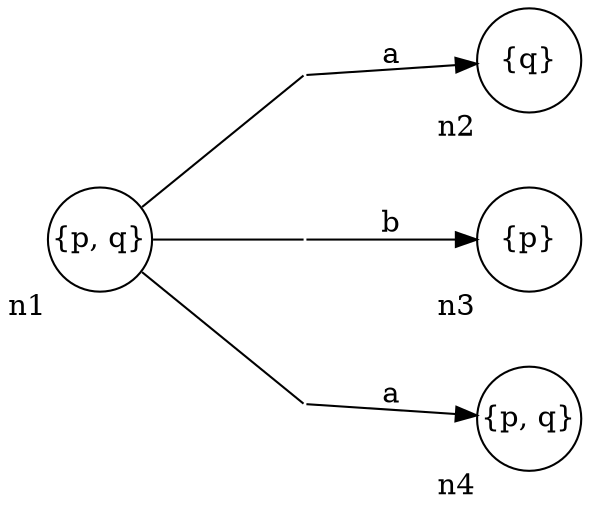 digraph {
  rankdir=LR;
  graph [nodesep=0.5, ranksep=1]
  node [shape=circle,width=.7,fixedsize=true]
  //n2d, n3d, n4d [label="...", shape=none]
  n2i, n3i, n4i [label="", shape=none, width=0]
  n1 [label="{p, q}", xlabel="n1"]
  n2 [label="{q}", xlabel="n2"]
  n3 [label="{p}", xlabel="n3"]
  n4 [label="{p, q}", xlabel="n4"]
  //n1 -> n2 [label="a"]
  //n1 -> n3 [label="b"]
  //n1 -> n4 [label="a"]
  n1 -> n2i [arrowsize=0]//,len=0.1]
  n1 -> n3i [arrowsize=0]//,len=0.1]
  n1 -> n4i [arrowsize=0]//,len=0.1]
  n2i -> n2 [label="a"]
  n3i -> n3 [label="b"]
  n4i -> n4 [label="a"]
  //n2 -> n2d
  //n3 -> n3d
  //n4 -> n4d
}
